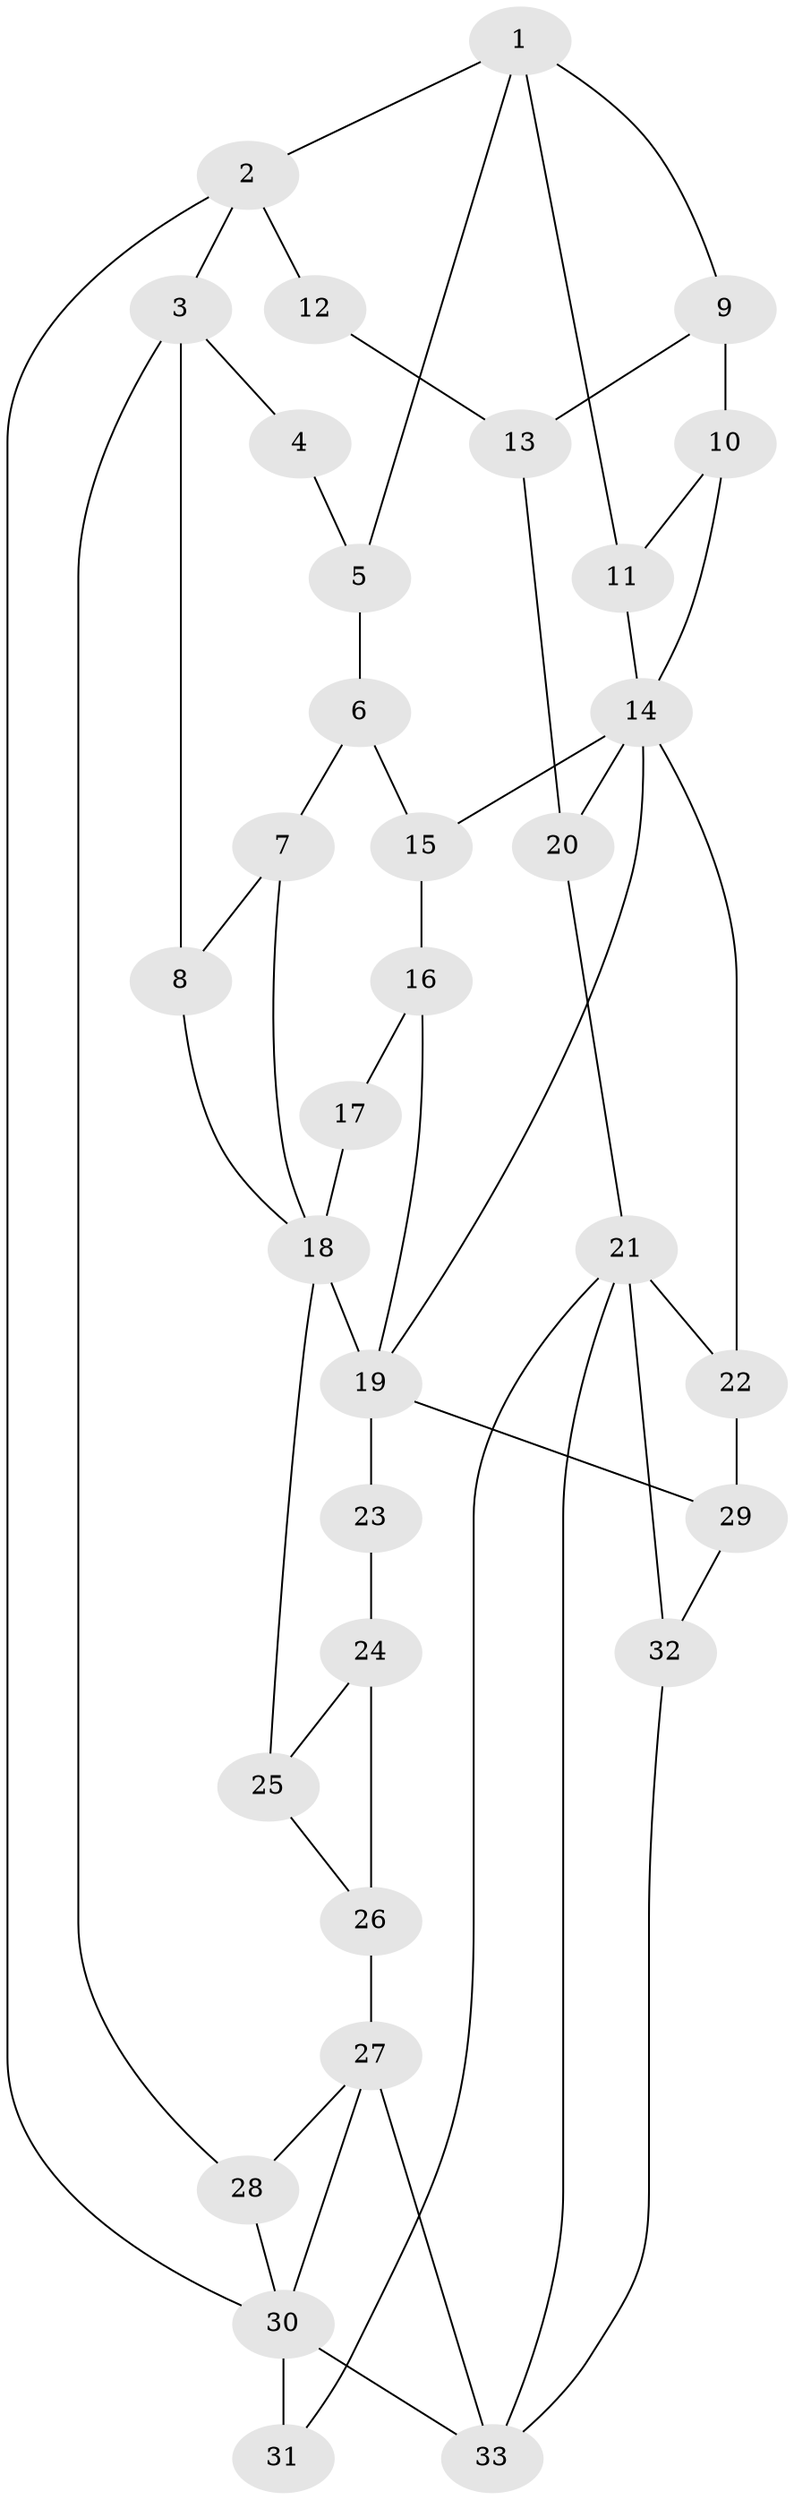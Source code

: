 // original degree distribution, {3: 0.030303030303030304, 4: 0.24242424242424243, 6: 0.21212121212121213, 5: 0.5151515151515151}
// Generated by graph-tools (version 1.1) at 2025/38/03/09/25 02:38:39]
// undirected, 33 vertices, 55 edges
graph export_dot {
graph [start="1"]
  node [color=gray90,style=filled];
  1;
  2;
  3;
  4;
  5;
  6;
  7;
  8;
  9;
  10;
  11;
  12;
  13;
  14;
  15;
  16;
  17;
  18;
  19;
  20;
  21;
  22;
  23;
  24;
  25;
  26;
  27;
  28;
  29;
  30;
  31;
  32;
  33;
  1 -- 2 [weight=1.0];
  1 -- 5 [weight=1.0];
  1 -- 9 [weight=1.0];
  1 -- 11 [weight=1.0];
  2 -- 3 [weight=1.0];
  2 -- 12 [weight=1.0];
  2 -- 30 [weight=1.0];
  3 -- 4 [weight=1.0];
  3 -- 8 [weight=1.0];
  3 -- 28 [weight=1.0];
  4 -- 5 [weight=1.0];
  5 -- 6 [weight=1.0];
  6 -- 7 [weight=1.0];
  6 -- 15 [weight=1.0];
  7 -- 8 [weight=1.0];
  7 -- 18 [weight=1.0];
  8 -- 18 [weight=1.0];
  9 -- 10 [weight=1.0];
  9 -- 13 [weight=2.0];
  10 -- 11 [weight=1.0];
  10 -- 14 [weight=1.0];
  11 -- 14 [weight=1.0];
  12 -- 13 [weight=2.0];
  13 -- 20 [weight=2.0];
  14 -- 15 [weight=1.0];
  14 -- 19 [weight=1.0];
  14 -- 20 [weight=1.0];
  14 -- 22 [weight=1.0];
  15 -- 16 [weight=1.0];
  16 -- 17 [weight=1.0];
  16 -- 19 [weight=1.0];
  17 -- 18 [weight=2.0];
  18 -- 19 [weight=1.0];
  18 -- 25 [weight=1.0];
  19 -- 23 [weight=2.0];
  19 -- 29 [weight=1.0];
  20 -- 21 [weight=2.0];
  21 -- 22 [weight=1.0];
  21 -- 31 [weight=1.0];
  21 -- 32 [weight=1.0];
  21 -- 33 [weight=1.0];
  22 -- 29 [weight=1.0];
  23 -- 24 [weight=2.0];
  24 -- 25 [weight=1.0];
  24 -- 26 [weight=3.0];
  25 -- 26 [weight=1.0];
  26 -- 27 [weight=2.0];
  27 -- 28 [weight=1.0];
  27 -- 30 [weight=1.0];
  27 -- 33 [weight=2.0];
  28 -- 30 [weight=2.0];
  29 -- 32 [weight=1.0];
  30 -- 31 [weight=2.0];
  30 -- 33 [weight=1.0];
  32 -- 33 [weight=1.0];
}
